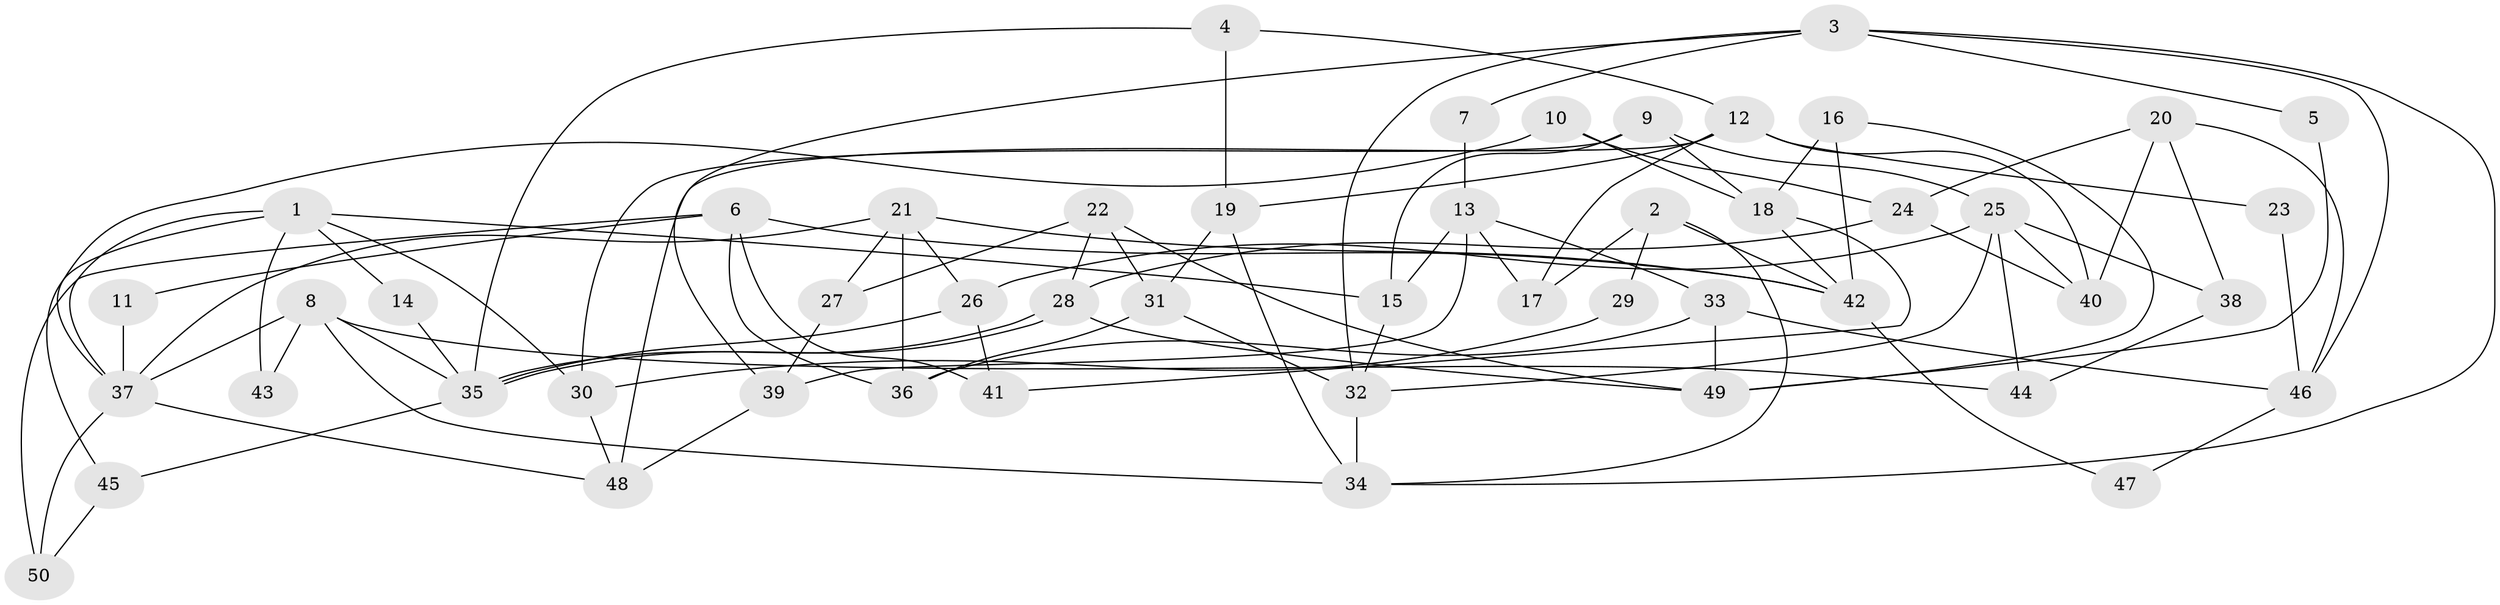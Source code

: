 // Generated by graph-tools (version 1.1) at 2025/15/03/09/25 04:15:08]
// undirected, 50 vertices, 100 edges
graph export_dot {
graph [start="1"]
  node [color=gray90,style=filled];
  1;
  2;
  3;
  4;
  5;
  6;
  7;
  8;
  9;
  10;
  11;
  12;
  13;
  14;
  15;
  16;
  17;
  18;
  19;
  20;
  21;
  22;
  23;
  24;
  25;
  26;
  27;
  28;
  29;
  30;
  31;
  32;
  33;
  34;
  35;
  36;
  37;
  38;
  39;
  40;
  41;
  42;
  43;
  44;
  45;
  46;
  47;
  48;
  49;
  50;
  1 -- 15;
  1 -- 37;
  1 -- 14;
  1 -- 30;
  1 -- 43;
  1 -- 45;
  2 -- 42;
  2 -- 34;
  2 -- 17;
  2 -- 29;
  3 -- 34;
  3 -- 32;
  3 -- 5;
  3 -- 7;
  3 -- 39;
  3 -- 46;
  4 -- 35;
  4 -- 19;
  4 -- 12;
  5 -- 49;
  6 -- 50;
  6 -- 41;
  6 -- 11;
  6 -- 36;
  6 -- 42;
  7 -- 13;
  8 -- 44;
  8 -- 37;
  8 -- 34;
  8 -- 35;
  8 -- 43;
  9 -- 18;
  9 -- 30;
  9 -- 15;
  9 -- 25;
  10 -- 37;
  10 -- 24;
  10 -- 18;
  11 -- 37;
  12 -- 17;
  12 -- 19;
  12 -- 23;
  12 -- 40;
  12 -- 48;
  13 -- 33;
  13 -- 39;
  13 -- 15;
  13 -- 17;
  14 -- 35;
  15 -- 32;
  16 -- 18;
  16 -- 42;
  16 -- 49;
  18 -- 42;
  18 -- 41;
  19 -- 34;
  19 -- 31;
  20 -- 24;
  20 -- 40;
  20 -- 38;
  20 -- 46;
  21 -- 36;
  21 -- 26;
  21 -- 27;
  21 -- 37;
  21 -- 42;
  22 -- 28;
  22 -- 31;
  22 -- 27;
  22 -- 49;
  23 -- 46;
  24 -- 40;
  24 -- 28;
  25 -- 32;
  25 -- 26;
  25 -- 38;
  25 -- 40;
  25 -- 44;
  26 -- 35;
  26 -- 41;
  27 -- 39;
  28 -- 49;
  28 -- 35;
  28 -- 35;
  29 -- 30;
  30 -- 48;
  31 -- 36;
  31 -- 32;
  32 -- 34;
  33 -- 49;
  33 -- 46;
  33 -- 36;
  35 -- 45;
  37 -- 48;
  37 -- 50;
  38 -- 44;
  39 -- 48;
  42 -- 47;
  45 -- 50;
  46 -- 47;
}
